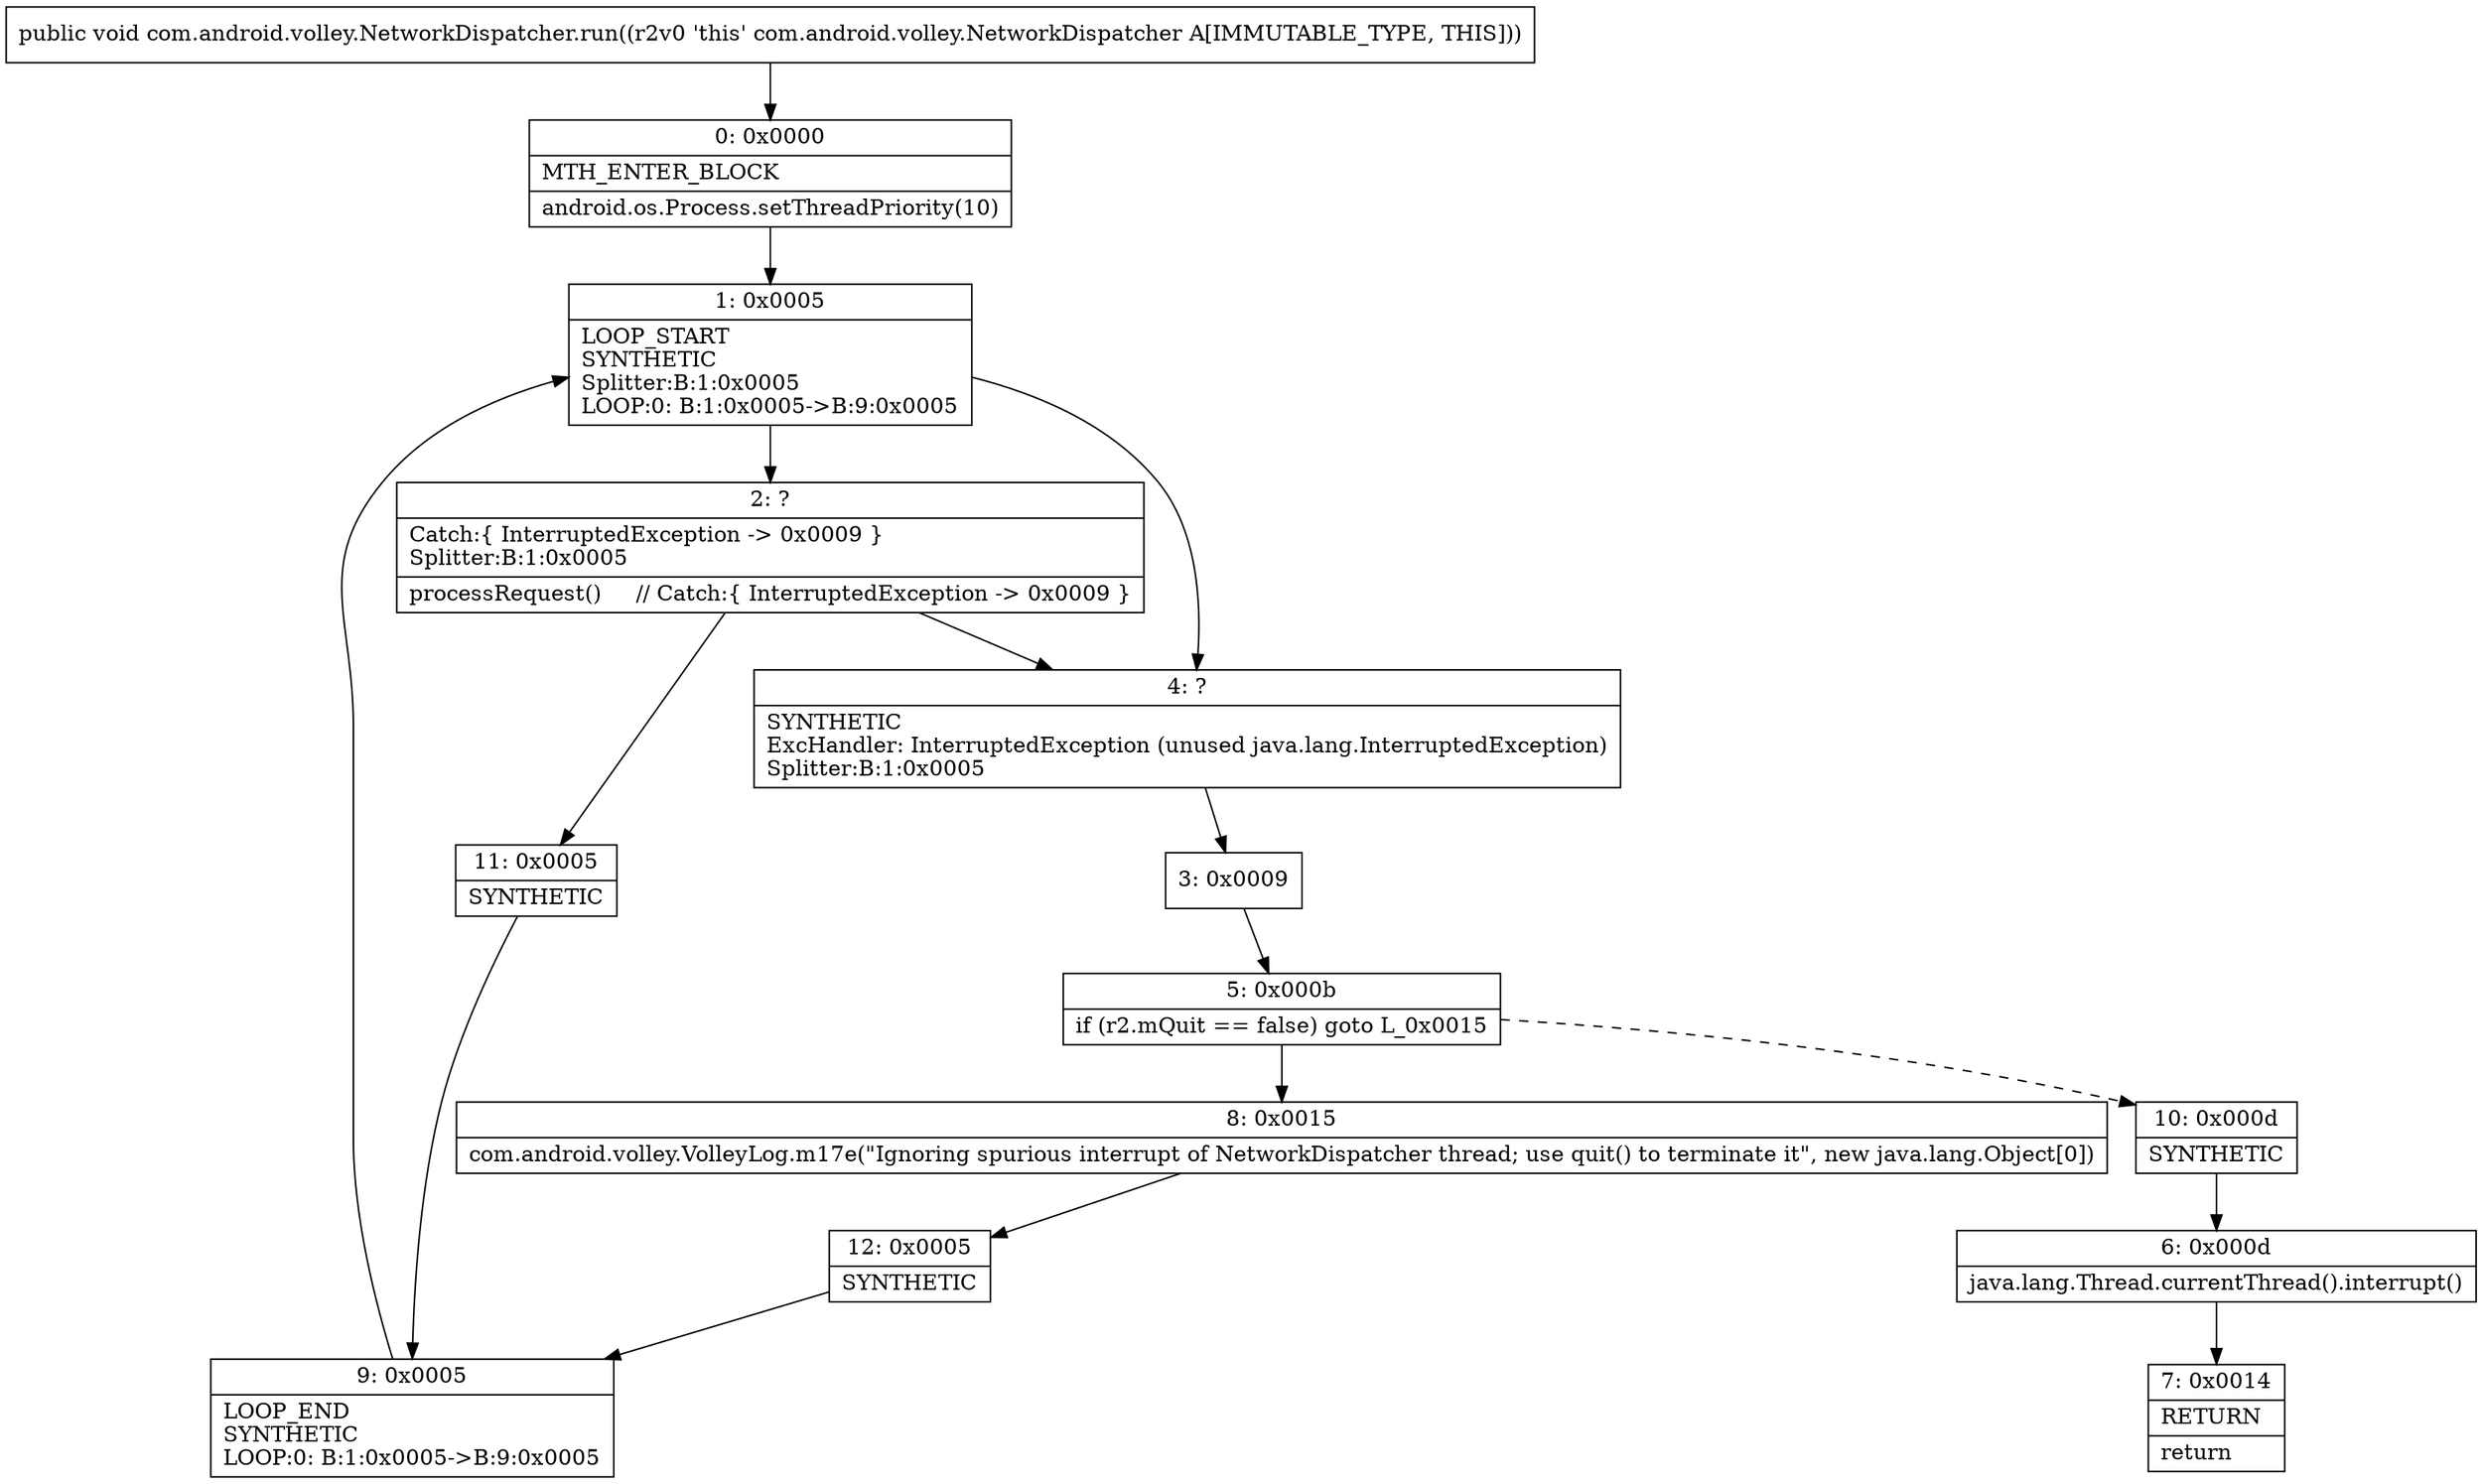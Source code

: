digraph "CFG forcom.android.volley.NetworkDispatcher.run()V" {
Node_0 [shape=record,label="{0\:\ 0x0000|MTH_ENTER_BLOCK\l|android.os.Process.setThreadPriority(10)\l}"];
Node_1 [shape=record,label="{1\:\ 0x0005|LOOP_START\lSYNTHETIC\lSplitter:B:1:0x0005\lLOOP:0: B:1:0x0005\-\>B:9:0x0005\l}"];
Node_2 [shape=record,label="{2\:\ ?|Catch:\{ InterruptedException \-\> 0x0009 \}\lSplitter:B:1:0x0005\l|processRequest()     \/\/ Catch:\{ InterruptedException \-\> 0x0009 \}\l}"];
Node_3 [shape=record,label="{3\:\ 0x0009}"];
Node_4 [shape=record,label="{4\:\ ?|SYNTHETIC\lExcHandler: InterruptedException (unused java.lang.InterruptedException)\lSplitter:B:1:0x0005\l}"];
Node_5 [shape=record,label="{5\:\ 0x000b|if (r2.mQuit == false) goto L_0x0015\l}"];
Node_6 [shape=record,label="{6\:\ 0x000d|java.lang.Thread.currentThread().interrupt()\l}"];
Node_7 [shape=record,label="{7\:\ 0x0014|RETURN\l|return\l}"];
Node_8 [shape=record,label="{8\:\ 0x0015|com.android.volley.VolleyLog.m17e(\"Ignoring spurious interrupt of NetworkDispatcher thread; use quit() to terminate it\", new java.lang.Object[0])\l}"];
Node_9 [shape=record,label="{9\:\ 0x0005|LOOP_END\lSYNTHETIC\lLOOP:0: B:1:0x0005\-\>B:9:0x0005\l}"];
Node_10 [shape=record,label="{10\:\ 0x000d|SYNTHETIC\l}"];
Node_11 [shape=record,label="{11\:\ 0x0005|SYNTHETIC\l}"];
Node_12 [shape=record,label="{12\:\ 0x0005|SYNTHETIC\l}"];
MethodNode[shape=record,label="{public void com.android.volley.NetworkDispatcher.run((r2v0 'this' com.android.volley.NetworkDispatcher A[IMMUTABLE_TYPE, THIS])) }"];
MethodNode -> Node_0;
Node_0 -> Node_1;
Node_1 -> Node_2;
Node_1 -> Node_4;
Node_2 -> Node_4;
Node_2 -> Node_11;
Node_3 -> Node_5;
Node_4 -> Node_3;
Node_5 -> Node_8;
Node_5 -> Node_10[style=dashed];
Node_6 -> Node_7;
Node_8 -> Node_12;
Node_9 -> Node_1;
Node_10 -> Node_6;
Node_11 -> Node_9;
Node_12 -> Node_9;
}

